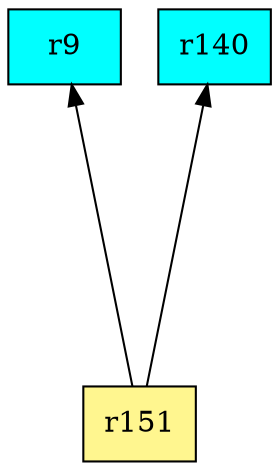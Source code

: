 digraph G {
rankdir=BT;ranksep="2.0";
"r9" [shape=record,fillcolor=cyan,style=filled,label="{r9}"];
"r140" [shape=record,fillcolor=cyan,style=filled,label="{r140}"];
"r151" [shape=record,fillcolor=khaki1,style=filled,label="{r151}"];
"r151" -> "r9"
"r151" -> "r140"
}